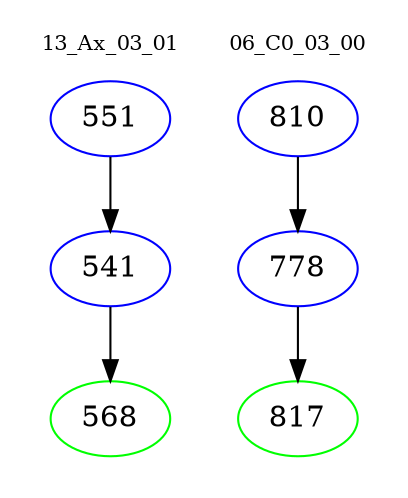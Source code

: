 digraph{
subgraph cluster_0 {
color = white
label = "13_Ax_03_01";
fontsize=10;
T0_551 [label="551", color="blue"]
T0_551 -> T0_541 [color="black"]
T0_541 [label="541", color="blue"]
T0_541 -> T0_568 [color="black"]
T0_568 [label="568", color="green"]
}
subgraph cluster_1 {
color = white
label = "06_C0_03_00";
fontsize=10;
T1_810 [label="810", color="blue"]
T1_810 -> T1_778 [color="black"]
T1_778 [label="778", color="blue"]
T1_778 -> T1_817 [color="black"]
T1_817 [label="817", color="green"]
}
}
